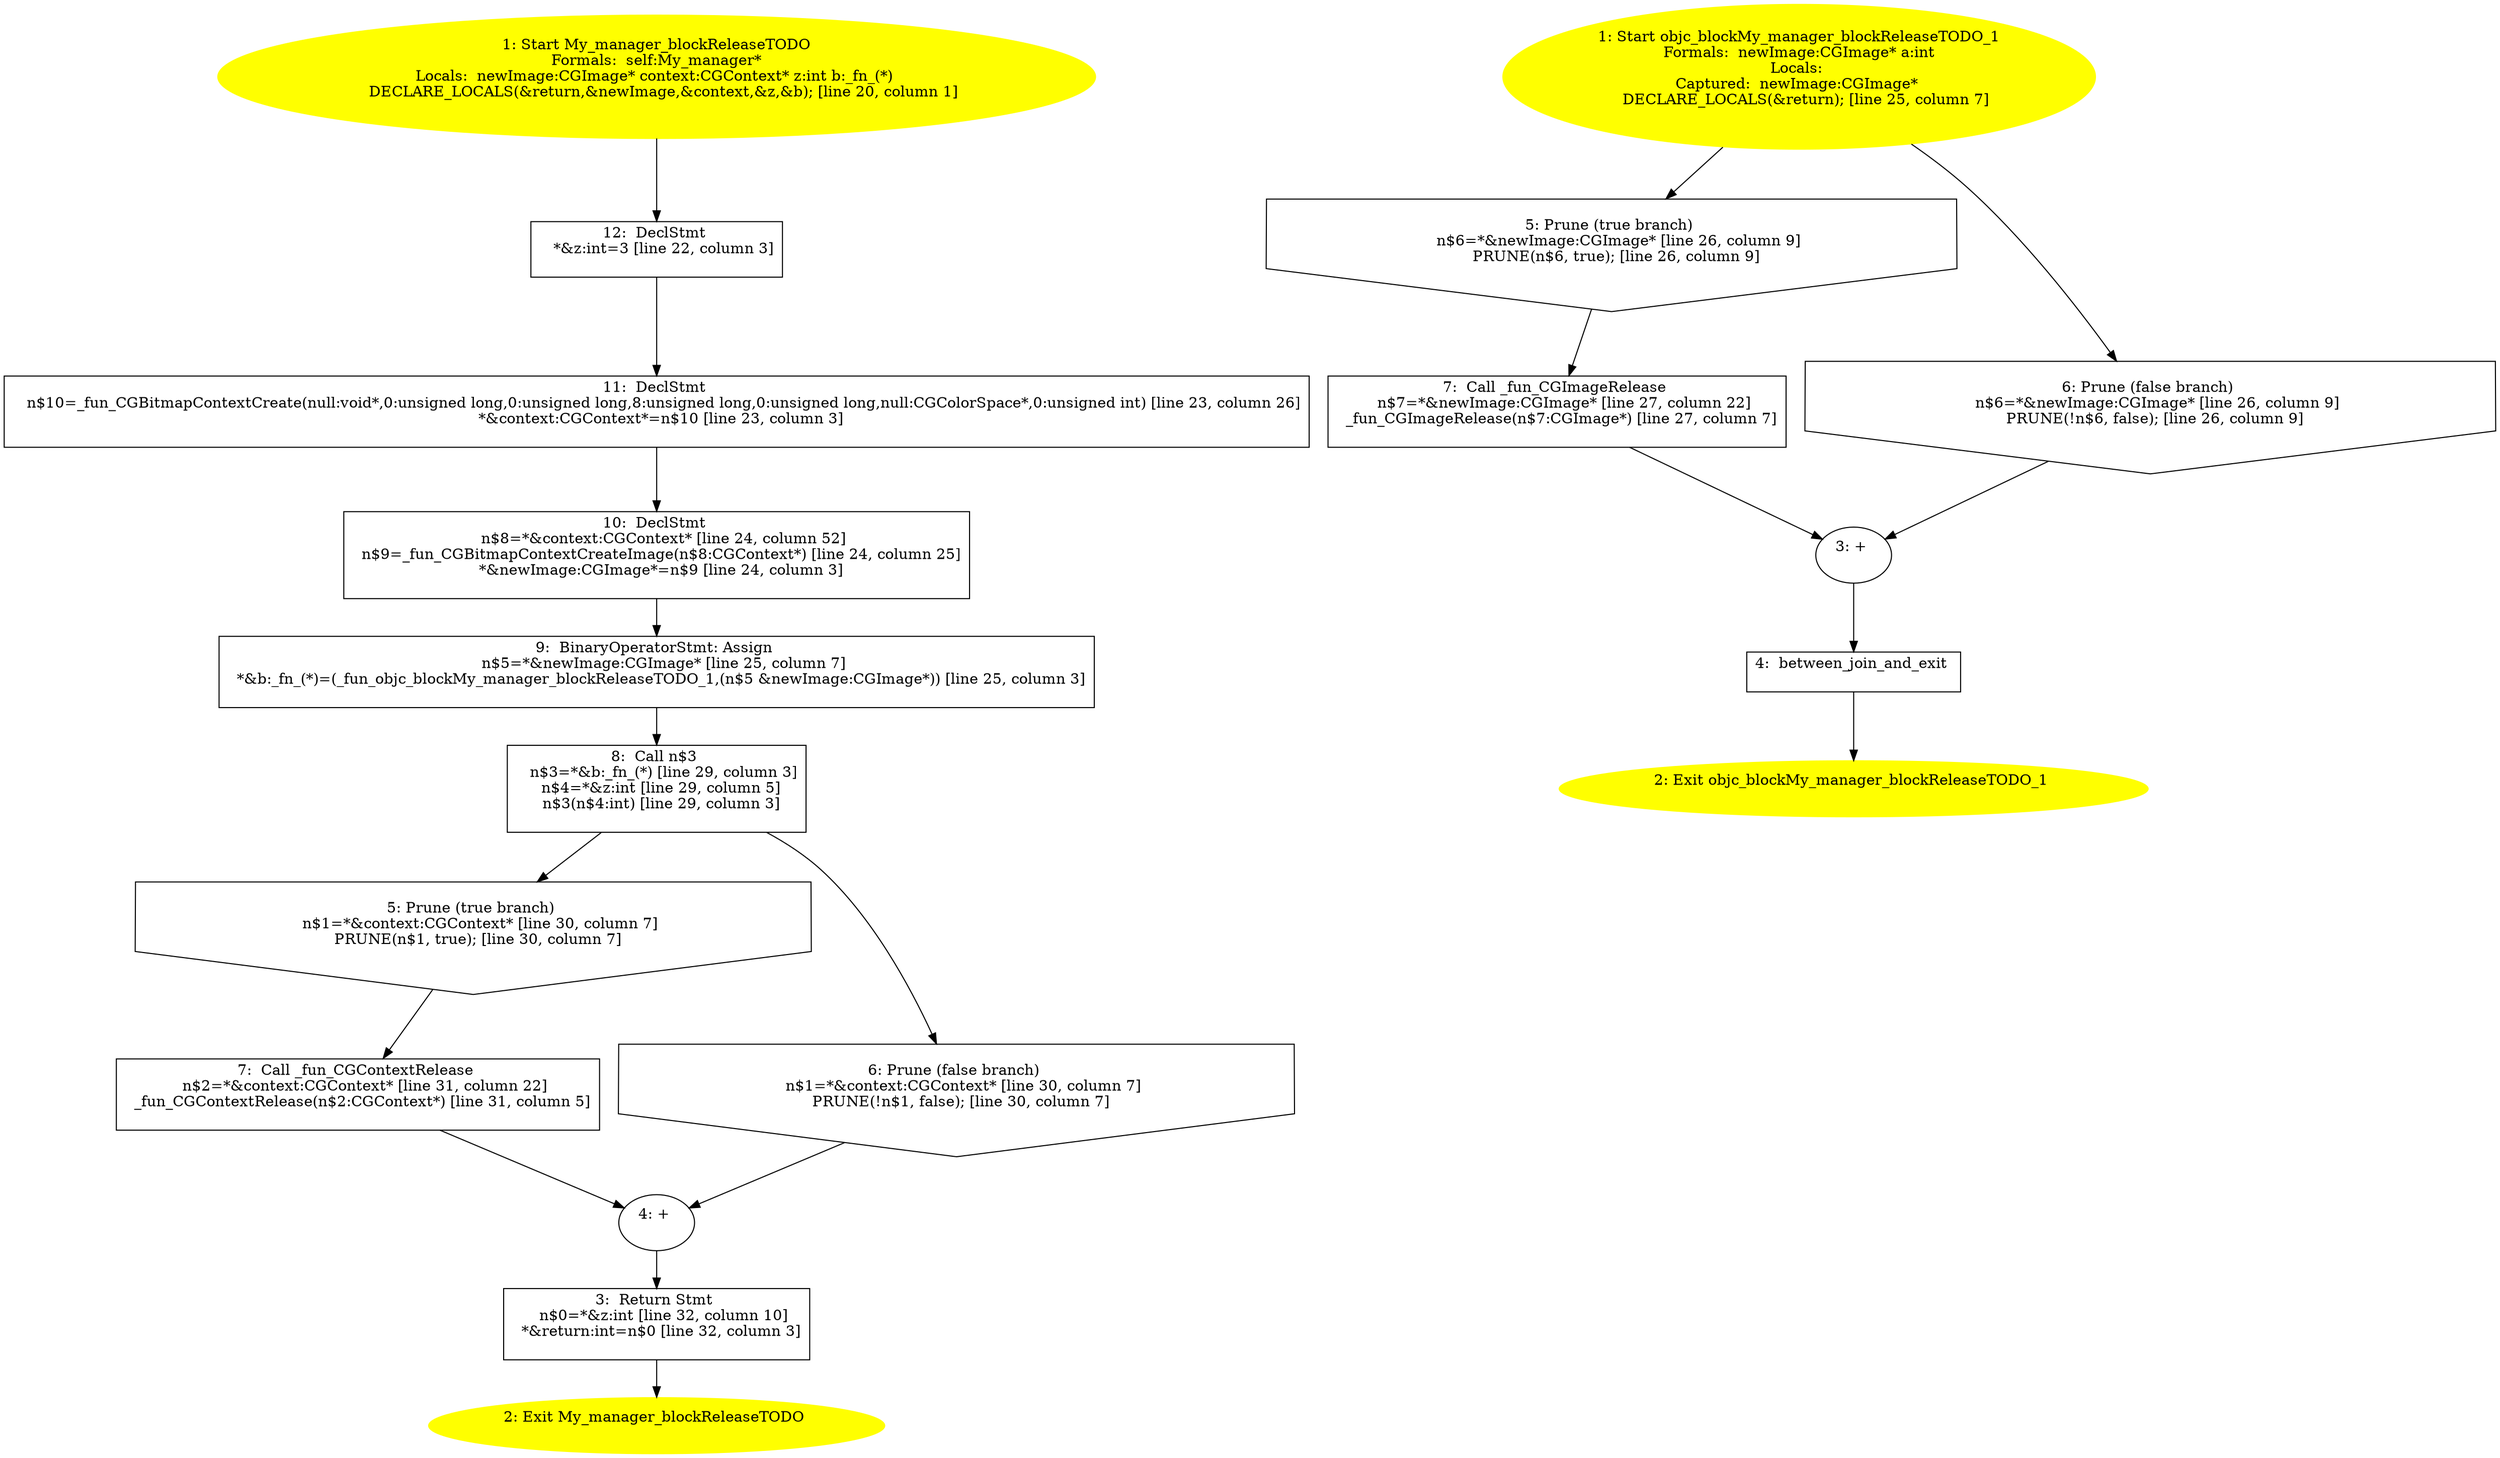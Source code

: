 /* @generated */
digraph cfg {
"blockReleaseTODO#My_manager#instance.8c1d633cf596e86a307167d9425628a8_1" [label="1: Start My_manager_blockReleaseTODO\nFormals:  self:My_manager*\nLocals:  newImage:CGImage* context:CGContext* z:int b:_fn_(*) \n   DECLARE_LOCALS(&return,&newImage,&context,&z,&b); [line 20, column 1]\n " color=yellow style=filled]
	

	 "blockReleaseTODO#My_manager#instance.8c1d633cf596e86a307167d9425628a8_1" -> "blockReleaseTODO#My_manager#instance.8c1d633cf596e86a307167d9425628a8_12" ;
"blockReleaseTODO#My_manager#instance.8c1d633cf596e86a307167d9425628a8_2" [label="2: Exit My_manager_blockReleaseTODO \n  " color=yellow style=filled]
	

"blockReleaseTODO#My_manager#instance.8c1d633cf596e86a307167d9425628a8_3" [label="3:  Return Stmt \n   n$0=*&z:int [line 32, column 10]\n  *&return:int=n$0 [line 32, column 3]\n " shape="box"]
	

	 "blockReleaseTODO#My_manager#instance.8c1d633cf596e86a307167d9425628a8_3" -> "blockReleaseTODO#My_manager#instance.8c1d633cf596e86a307167d9425628a8_2" ;
"blockReleaseTODO#My_manager#instance.8c1d633cf596e86a307167d9425628a8_4" [label="4: + \n  " ]
	

	 "blockReleaseTODO#My_manager#instance.8c1d633cf596e86a307167d9425628a8_4" -> "blockReleaseTODO#My_manager#instance.8c1d633cf596e86a307167d9425628a8_3" ;
"blockReleaseTODO#My_manager#instance.8c1d633cf596e86a307167d9425628a8_5" [label="5: Prune (true branch) \n   n$1=*&context:CGContext* [line 30, column 7]\n  PRUNE(n$1, true); [line 30, column 7]\n " shape="invhouse"]
	

	 "blockReleaseTODO#My_manager#instance.8c1d633cf596e86a307167d9425628a8_5" -> "blockReleaseTODO#My_manager#instance.8c1d633cf596e86a307167d9425628a8_7" ;
"blockReleaseTODO#My_manager#instance.8c1d633cf596e86a307167d9425628a8_6" [label="6: Prune (false branch) \n   n$1=*&context:CGContext* [line 30, column 7]\n  PRUNE(!n$1, false); [line 30, column 7]\n " shape="invhouse"]
	

	 "blockReleaseTODO#My_manager#instance.8c1d633cf596e86a307167d9425628a8_6" -> "blockReleaseTODO#My_manager#instance.8c1d633cf596e86a307167d9425628a8_4" ;
"blockReleaseTODO#My_manager#instance.8c1d633cf596e86a307167d9425628a8_7" [label="7:  Call _fun_CGContextRelease \n   n$2=*&context:CGContext* [line 31, column 22]\n  _fun_CGContextRelease(n$2:CGContext*) [line 31, column 5]\n " shape="box"]
	

	 "blockReleaseTODO#My_manager#instance.8c1d633cf596e86a307167d9425628a8_7" -> "blockReleaseTODO#My_manager#instance.8c1d633cf596e86a307167d9425628a8_4" ;
"blockReleaseTODO#My_manager#instance.8c1d633cf596e86a307167d9425628a8_8" [label="8:  Call n$3 \n   n$3=*&b:_fn_(*) [line 29, column 3]\n  n$4=*&z:int [line 29, column 5]\n  n$3(n$4:int) [line 29, column 3]\n " shape="box"]
	

	 "blockReleaseTODO#My_manager#instance.8c1d633cf596e86a307167d9425628a8_8" -> "blockReleaseTODO#My_manager#instance.8c1d633cf596e86a307167d9425628a8_5" ;
	 "blockReleaseTODO#My_manager#instance.8c1d633cf596e86a307167d9425628a8_8" -> "blockReleaseTODO#My_manager#instance.8c1d633cf596e86a307167d9425628a8_6" ;
"blockReleaseTODO#My_manager#instance.8c1d633cf596e86a307167d9425628a8_9" [label="9:  BinaryOperatorStmt: Assign \n   n$5=*&newImage:CGImage* [line 25, column 7]\n  *&b:_fn_(*)=(_fun_objc_blockMy_manager_blockReleaseTODO_1,(n$5 &newImage:CGImage*)) [line 25, column 3]\n " shape="box"]
	

	 "blockReleaseTODO#My_manager#instance.8c1d633cf596e86a307167d9425628a8_9" -> "blockReleaseTODO#My_manager#instance.8c1d633cf596e86a307167d9425628a8_8" ;
"blockReleaseTODO#My_manager#instance.8c1d633cf596e86a307167d9425628a8_10" [label="10:  DeclStmt \n   n$8=*&context:CGContext* [line 24, column 52]\n  n$9=_fun_CGBitmapContextCreateImage(n$8:CGContext*) [line 24, column 25]\n  *&newImage:CGImage*=n$9 [line 24, column 3]\n " shape="box"]
	

	 "blockReleaseTODO#My_manager#instance.8c1d633cf596e86a307167d9425628a8_10" -> "blockReleaseTODO#My_manager#instance.8c1d633cf596e86a307167d9425628a8_9" ;
"blockReleaseTODO#My_manager#instance.8c1d633cf596e86a307167d9425628a8_11" [label="11:  DeclStmt \n   n$10=_fun_CGBitmapContextCreate(null:void*,0:unsigned long,0:unsigned long,8:unsigned long,0:unsigned long,null:CGColorSpace*,0:unsigned int) [line 23, column 26]\n  *&context:CGContext*=n$10 [line 23, column 3]\n " shape="box"]
	

	 "blockReleaseTODO#My_manager#instance.8c1d633cf596e86a307167d9425628a8_11" -> "blockReleaseTODO#My_manager#instance.8c1d633cf596e86a307167d9425628a8_10" ;
"blockReleaseTODO#My_manager#instance.8c1d633cf596e86a307167d9425628a8_12" [label="12:  DeclStmt \n   *&z:int=3 [line 22, column 3]\n " shape="box"]
	

	 "blockReleaseTODO#My_manager#instance.8c1d633cf596e86a307167d9425628a8_12" -> "blockReleaseTODO#My_manager#instance.8c1d633cf596e86a307167d9425628a8_11" ;
"objc_blockMy_manager_blockReleaseTODO_1.196983209d147be0ee88d9c747994569_1" [label="1: Start objc_blockMy_manager_blockReleaseTODO_1\nFormals:  newImage:CGImage* a:int\nLocals: \nCaptured:  newImage:CGImage* \n   DECLARE_LOCALS(&return); [line 25, column 7]\n " color=yellow style=filled]
	

	 "objc_blockMy_manager_blockReleaseTODO_1.196983209d147be0ee88d9c747994569_1" -> "objc_blockMy_manager_blockReleaseTODO_1.196983209d147be0ee88d9c747994569_5" ;
	 "objc_blockMy_manager_blockReleaseTODO_1.196983209d147be0ee88d9c747994569_1" -> "objc_blockMy_manager_blockReleaseTODO_1.196983209d147be0ee88d9c747994569_6" ;
"objc_blockMy_manager_blockReleaseTODO_1.196983209d147be0ee88d9c747994569_2" [label="2: Exit objc_blockMy_manager_blockReleaseTODO_1 \n  " color=yellow style=filled]
	

"objc_blockMy_manager_blockReleaseTODO_1.196983209d147be0ee88d9c747994569_3" [label="3: + \n  " ]
	

	 "objc_blockMy_manager_blockReleaseTODO_1.196983209d147be0ee88d9c747994569_3" -> "objc_blockMy_manager_blockReleaseTODO_1.196983209d147be0ee88d9c747994569_4" ;
"objc_blockMy_manager_blockReleaseTODO_1.196983209d147be0ee88d9c747994569_4" [label="4:  between_join_and_exit \n  " shape="box"]
	

	 "objc_blockMy_manager_blockReleaseTODO_1.196983209d147be0ee88d9c747994569_4" -> "objc_blockMy_manager_blockReleaseTODO_1.196983209d147be0ee88d9c747994569_2" ;
"objc_blockMy_manager_blockReleaseTODO_1.196983209d147be0ee88d9c747994569_5" [label="5: Prune (true branch) \n   n$6=*&newImage:CGImage* [line 26, column 9]\n  PRUNE(n$6, true); [line 26, column 9]\n " shape="invhouse"]
	

	 "objc_blockMy_manager_blockReleaseTODO_1.196983209d147be0ee88d9c747994569_5" -> "objc_blockMy_manager_blockReleaseTODO_1.196983209d147be0ee88d9c747994569_7" ;
"objc_blockMy_manager_blockReleaseTODO_1.196983209d147be0ee88d9c747994569_6" [label="6: Prune (false branch) \n   n$6=*&newImage:CGImage* [line 26, column 9]\n  PRUNE(!n$6, false); [line 26, column 9]\n " shape="invhouse"]
	

	 "objc_blockMy_manager_blockReleaseTODO_1.196983209d147be0ee88d9c747994569_6" -> "objc_blockMy_manager_blockReleaseTODO_1.196983209d147be0ee88d9c747994569_3" ;
"objc_blockMy_manager_blockReleaseTODO_1.196983209d147be0ee88d9c747994569_7" [label="7:  Call _fun_CGImageRelease \n   n$7=*&newImage:CGImage* [line 27, column 22]\n  _fun_CGImageRelease(n$7:CGImage*) [line 27, column 7]\n " shape="box"]
	

	 "objc_blockMy_manager_blockReleaseTODO_1.196983209d147be0ee88d9c747994569_7" -> "objc_blockMy_manager_blockReleaseTODO_1.196983209d147be0ee88d9c747994569_3" ;
}

